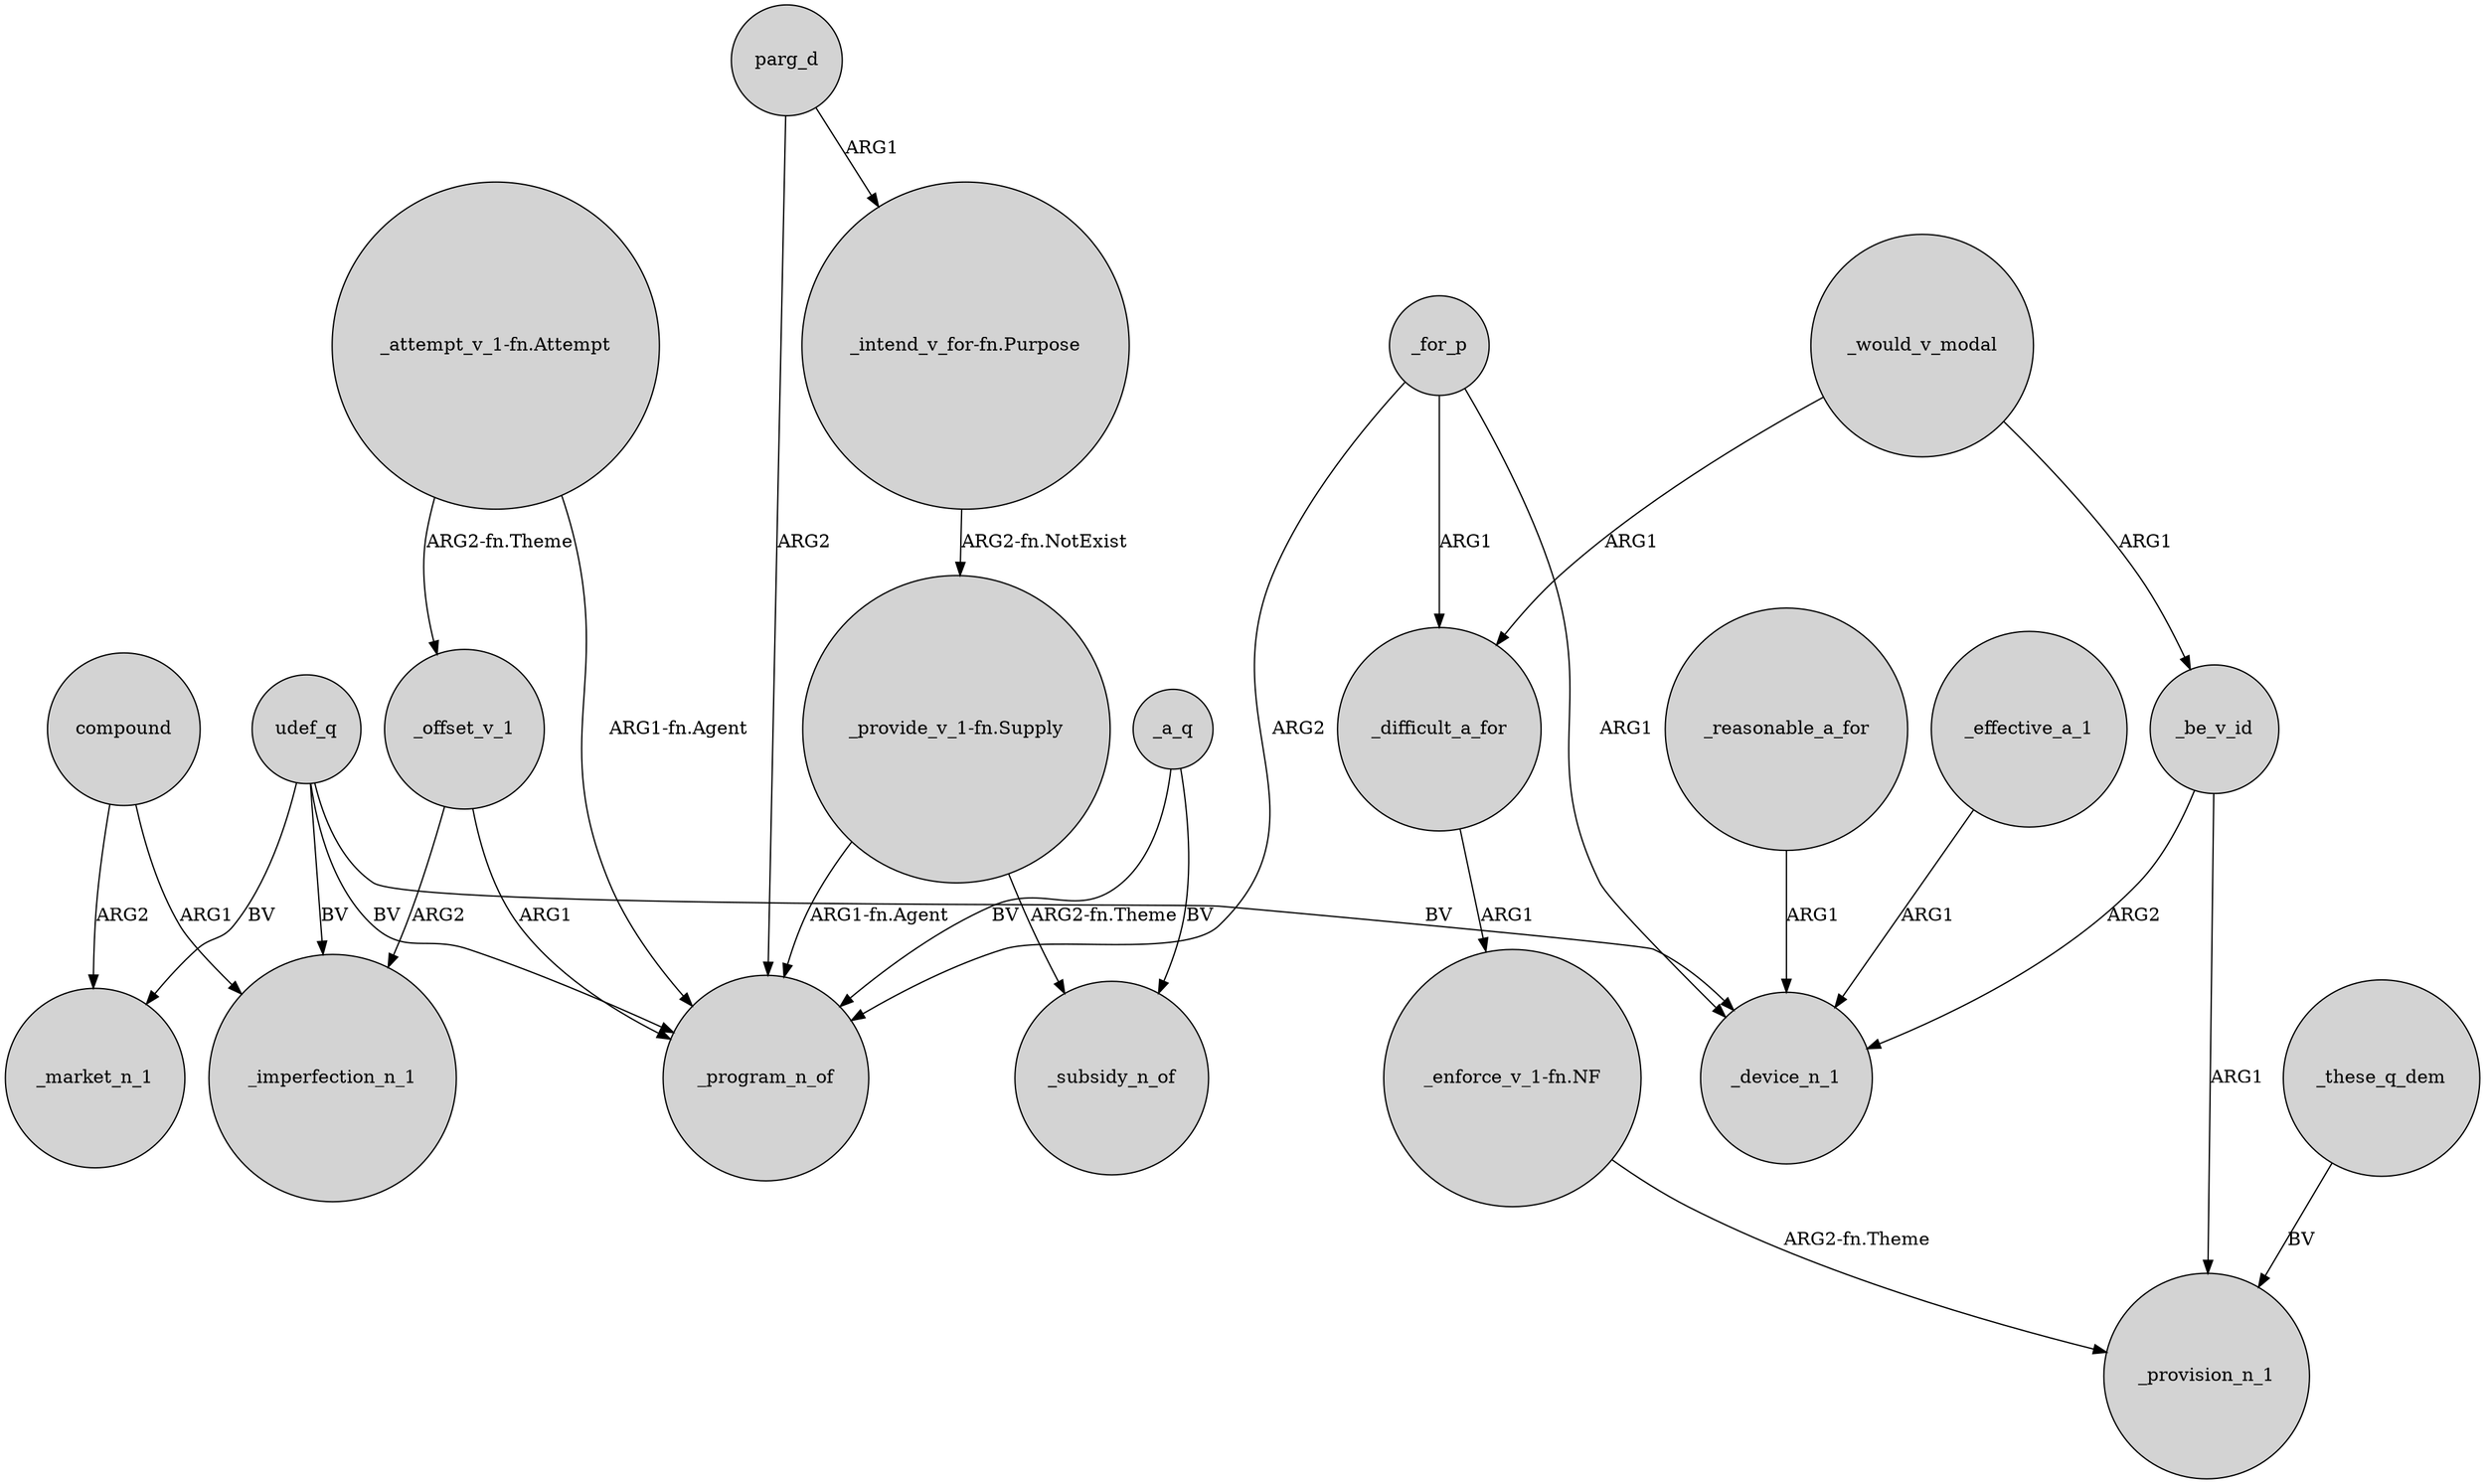 digraph {
	node [shape=circle style=filled]
	compound -> _market_n_1 [label=ARG2]
	"_attempt_v_1-fn.Attempt" -> _program_n_of [label="ARG1-fn.Agent"]
	_a_q -> _subsidy_n_of [label=BV]
	compound -> _imperfection_n_1 [label=ARG1]
	_offset_v_1 -> _program_n_of [label=ARG1]
	_would_v_modal -> _difficult_a_for [label=ARG1]
	"_intend_v_for-fn.Purpose" -> "_provide_v_1-fn.Supply" [label="ARG2-fn.NotExist"]
	_would_v_modal -> _be_v_id [label=ARG1]
	udef_q -> _program_n_of [label=BV]
	parg_d -> _program_n_of [label=ARG2]
	udef_q -> _market_n_1 [label=BV]
	_difficult_a_for -> "_enforce_v_1-fn.NF" [label=ARG1]
	udef_q -> _imperfection_n_1 [label=BV]
	_offset_v_1 -> _imperfection_n_1 [label=ARG2]
	"_provide_v_1-fn.Supply" -> _program_n_of [label="ARG1-fn.Agent"]
	_these_q_dem -> _provision_n_1 [label=BV]
	_reasonable_a_for -> _device_n_1 [label=ARG1]
	"_provide_v_1-fn.Supply" -> _subsidy_n_of [label="ARG2-fn.Theme"]
	parg_d -> "_intend_v_for-fn.Purpose" [label=ARG1]
	_effective_a_1 -> _device_n_1 [label=ARG1]
	_for_p -> _device_n_1 [label=ARG1]
	_a_q -> _program_n_of [label=BV]
	_for_p -> _program_n_of [label=ARG2]
	_be_v_id -> _device_n_1 [label=ARG2]
	udef_q -> _device_n_1 [label=BV]
	"_enforce_v_1-fn.NF" -> _provision_n_1 [label="ARG2-fn.Theme"]
	"_attempt_v_1-fn.Attempt" -> _offset_v_1 [label="ARG2-fn.Theme"]
	_for_p -> _difficult_a_for [label=ARG1]
	_be_v_id -> _provision_n_1 [label=ARG1]
}
